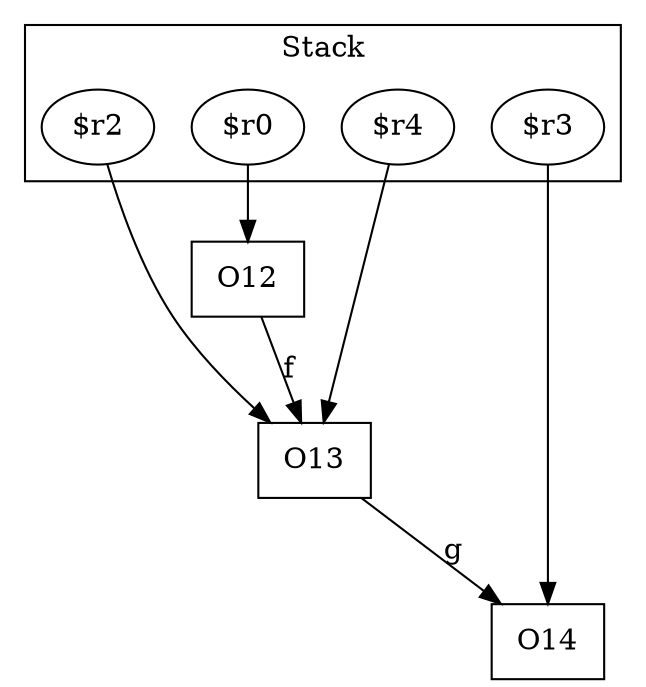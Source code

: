 digraph sample {
  rankDir="LR";
  subgraph cluster_0 {
    label="Stack"
    "$r0"; "$r2"; "$r3"; "$r4"; 
  }
  "$r0" -> { O12[shape=box]};
  "$r2" -> { O13[shape=box]};
  "$r3" -> { O14[shape=box]};
  "$r4" -> { O13[shape=box]};
  O13 -> O14[label="g", weight="0.2"]
  O12 -> O13[label="f", weight="0.2"]
}

